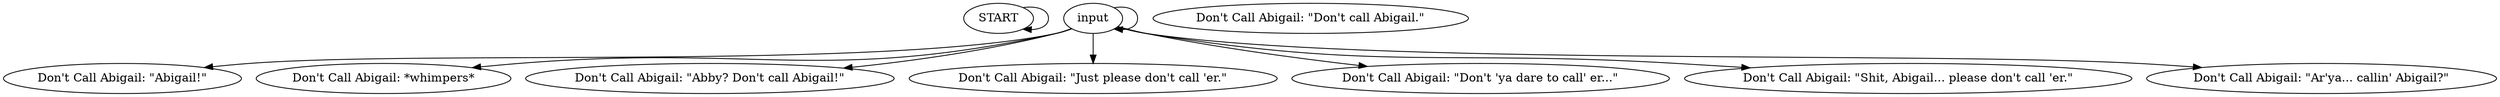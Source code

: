 # VILLAGE / ABBY barks
# Just *please* don't call her, alright?"
# ==================================================
digraph G {
	  0 [label="START"];
	  1 [label="input"];
	  2 [label="Don't Call Abigail: \"Abigail!\""];
	  3 [label="Don't Call Abigail: *whimpers*"];
	  4 [label="Don't Call Abigail: \"Abby? Don't call Abigail!\""];
	  5 [label="Don't Call Abigail: \"Just please don't call 'er.\""];
	  6 [label="Don't Call Abigail: \"Don't 'ya dare to call' er...\""];
	  7 [label="Don't Call Abigail: \"Shit, Abigail... please don't call 'er.\""];
	  8 [label="Don't Call Abigail: \"Don't call Abigail.\""];
	  9 [label="Don't Call Abigail: \"Ar'ya... callin' Abigail?\""];
	  0 -> 0
	  1 -> 1
	  1 -> 2
	  1 -> 3
	  1 -> 4
	  1 -> 5
	  1 -> 6
	  1 -> 7
	  1 -> 9
}

